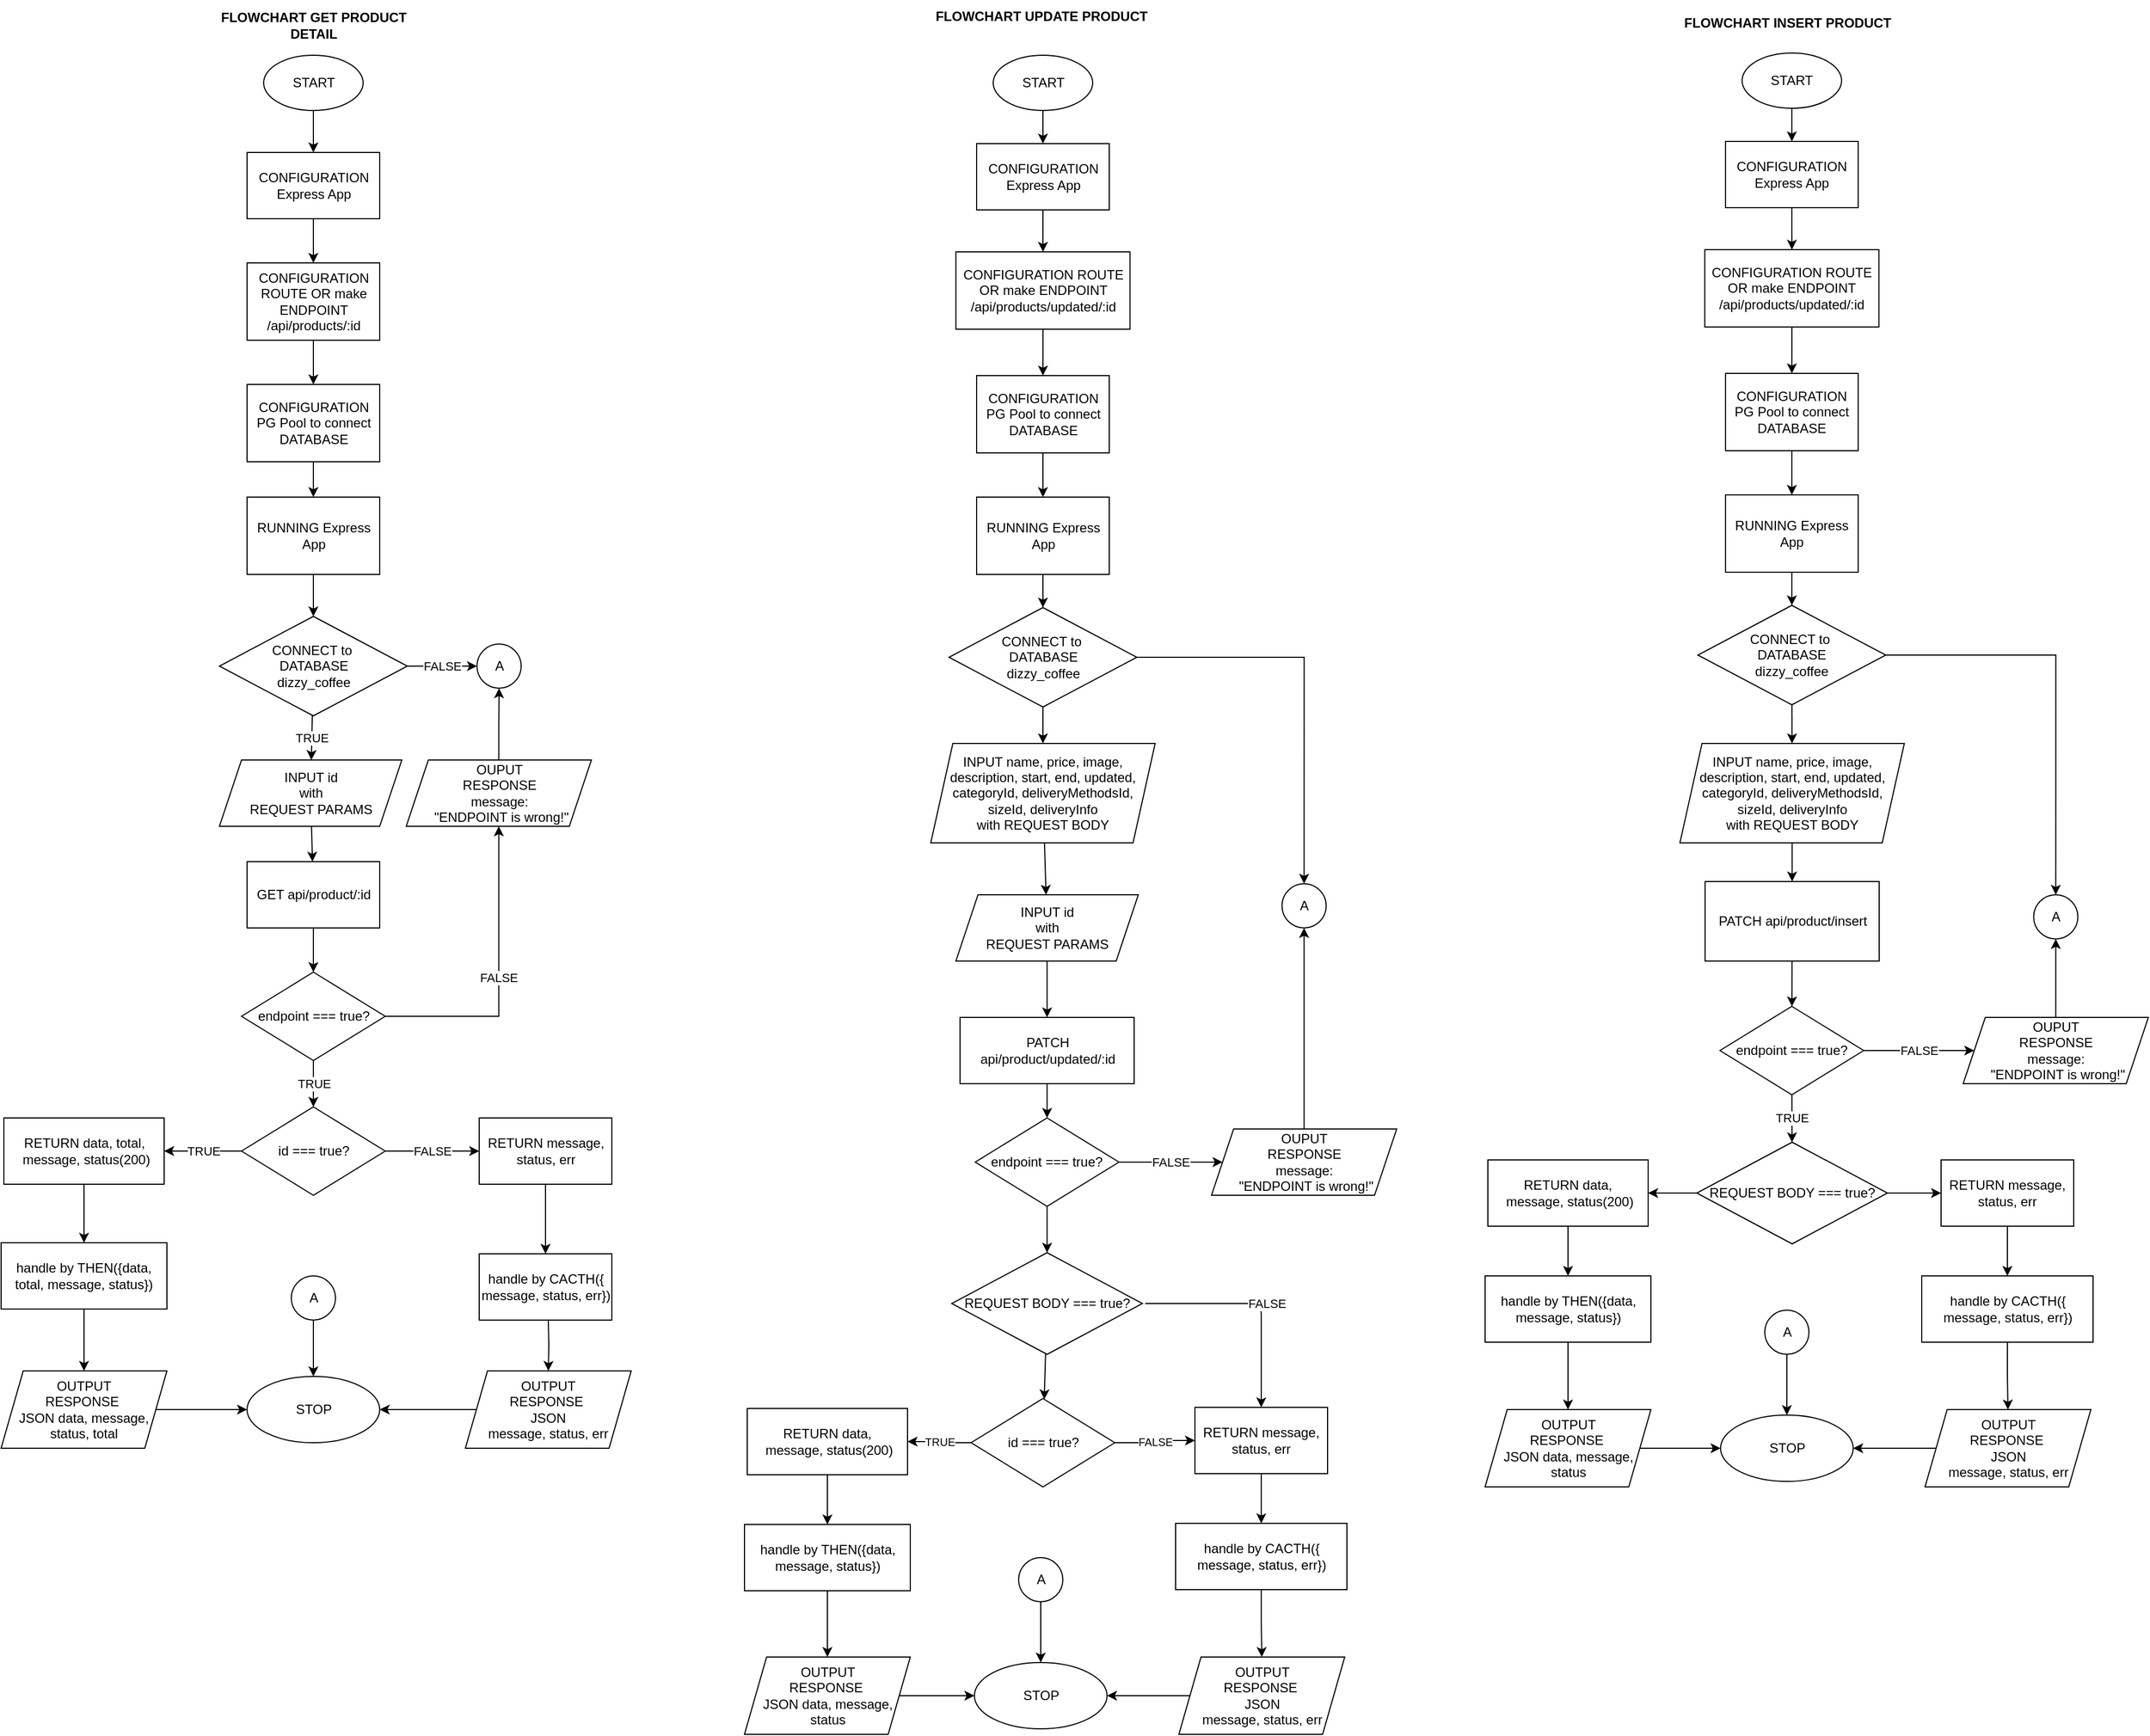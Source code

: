 <mxfile>
    <diagram id="khGJ2daZu2ltyK99D0Vk" name="Page-1">
        <mxGraphModel dx="969" dy="516" grid="1" gridSize="10" guides="1" tooltips="1" connect="1" arrows="1" fold="1" page="1" pageScale="1" pageWidth="1169" pageHeight="827" math="0" shadow="0">
            <root>
                <mxCell id="0"/>
                <mxCell id="1" parent="0"/>
                <mxCell id="POmQF6q5LUfOOO5Ifvi4-3" value="" style="edgeStyle=orthogonalEdgeStyle;rounded=0;orthogonalLoop=1;jettySize=auto;html=1;" parent="1" source="POmQF6q5LUfOOO5Ifvi4-1" target="POmQF6q5LUfOOO5Ifvi4-2" edge="1">
                    <mxGeometry relative="1" as="geometry"/>
                </mxCell>
                <mxCell id="POmQF6q5LUfOOO5Ifvi4-1" value="START" style="ellipse;whiteSpace=wrap;html=1;" parent="1" vertex="1">
                    <mxGeometry x="252.5" y="50" width="90" height="50" as="geometry"/>
                </mxCell>
                <mxCell id="POmQF6q5LUfOOO5Ifvi4-5" value="" style="edgeStyle=orthogonalEdgeStyle;rounded=0;orthogonalLoop=1;jettySize=auto;html=1;" parent="1" source="POmQF6q5LUfOOO5Ifvi4-2" target="POmQF6q5LUfOOO5Ifvi4-4" edge="1">
                    <mxGeometry relative="1" as="geometry"/>
                </mxCell>
                <mxCell id="POmQF6q5LUfOOO5Ifvi4-2" value="CONFIGURATION Express App" style="whiteSpace=wrap;html=1;" parent="1" vertex="1">
                    <mxGeometry x="237.5" y="138" width="120" height="60" as="geometry"/>
                </mxCell>
                <mxCell id="POmQF6q5LUfOOO5Ifvi4-7" value="" style="edgeStyle=orthogonalEdgeStyle;rounded=0;orthogonalLoop=1;jettySize=auto;html=1;" parent="1" source="POmQF6q5LUfOOO5Ifvi4-4" target="POmQF6q5LUfOOO5Ifvi4-6" edge="1">
                    <mxGeometry relative="1" as="geometry"/>
                </mxCell>
                <mxCell id="POmQF6q5LUfOOO5Ifvi4-4" value="CONFIGURATION ROUTE OR make ENDPOINT /api/products/:id" style="whiteSpace=wrap;html=1;" parent="1" vertex="1">
                    <mxGeometry x="237.5" y="238" width="120" height="70" as="geometry"/>
                </mxCell>
                <mxCell id="POmQF6q5LUfOOO5Ifvi4-9" value="" style="edgeStyle=orthogonalEdgeStyle;rounded=0;orthogonalLoop=1;jettySize=auto;html=1;" parent="1" source="POmQF6q5LUfOOO5Ifvi4-6" target="POmQF6q5LUfOOO5Ifvi4-8" edge="1">
                    <mxGeometry relative="1" as="geometry"/>
                </mxCell>
                <mxCell id="POmQF6q5LUfOOO5Ifvi4-6" value="CONFIGURATION PG Pool to connect DATABASE" style="whiteSpace=wrap;html=1;" parent="1" vertex="1">
                    <mxGeometry x="237.5" y="348" width="120" height="70" as="geometry"/>
                </mxCell>
                <mxCell id="POmQF6q5LUfOOO5Ifvi4-13" value="" style="edgeStyle=orthogonalEdgeStyle;rounded=0;orthogonalLoop=1;jettySize=auto;html=1;" parent="1" source="POmQF6q5LUfOOO5Ifvi4-8" target="POmQF6q5LUfOOO5Ifvi4-12" edge="1">
                    <mxGeometry relative="1" as="geometry"/>
                </mxCell>
                <mxCell id="POmQF6q5LUfOOO5Ifvi4-8" value="RUNNING Express App" style="whiteSpace=wrap;html=1;" parent="1" vertex="1">
                    <mxGeometry x="237.5" y="450" width="120" height="70" as="geometry"/>
                </mxCell>
                <mxCell id="POmQF6q5LUfOOO5Ifvi4-46" value="FALSE" style="edgeStyle=orthogonalEdgeStyle;rounded=0;orthogonalLoop=1;jettySize=auto;html=1;" parent="1" source="POmQF6q5LUfOOO5Ifvi4-12" target="POmQF6q5LUfOOO5Ifvi4-45" edge="1">
                    <mxGeometry relative="1" as="geometry"/>
                </mxCell>
                <mxCell id="6" value="TRUE" style="edgeStyle=none;html=1;" edge="1" parent="1" source="POmQF6q5LUfOOO5Ifvi4-12" target="POmQF6q5LUfOOO5Ifvi4-16">
                    <mxGeometry relative="1" as="geometry"/>
                </mxCell>
                <mxCell id="POmQF6q5LUfOOO5Ifvi4-12" value="CONNECT to&amp;nbsp;&lt;br&gt;DATABASE&lt;br&gt;dizzy_coffee" style="rhombus;whiteSpace=wrap;html=1;" parent="1" vertex="1">
                    <mxGeometry x="212.5" y="558" width="170" height="90" as="geometry"/>
                </mxCell>
                <mxCell id="7" style="edgeStyle=none;html=1;" edge="1" parent="1" source="POmQF6q5LUfOOO5Ifvi4-16" target="POmQF6q5LUfOOO5Ifvi4-32">
                    <mxGeometry relative="1" as="geometry"/>
                </mxCell>
                <mxCell id="POmQF6q5LUfOOO5Ifvi4-16" value="INPUT id &lt;br&gt;with&lt;br&gt;REQUEST PARAMS" style="shape=parallelogram;perimeter=parallelogramPerimeter;whiteSpace=wrap;html=1;fixedSize=1;" parent="1" vertex="1">
                    <mxGeometry x="212.5" y="688" width="165" height="60" as="geometry"/>
                </mxCell>
                <mxCell id="POmQF6q5LUfOOO5Ifvi4-25" value="FALSE" style="edgeStyle=orthogonalEdgeStyle;rounded=0;orthogonalLoop=1;jettySize=auto;html=1;" parent="1" source="POmQF6q5LUfOOO5Ifvi4-18" target="POmQF6q5LUfOOO5Ifvi4-24" edge="1">
                    <mxGeometry relative="1" as="geometry"/>
                </mxCell>
                <mxCell id="POmQF6q5LUfOOO5Ifvi4-36" value="TRUE" style="edgeStyle=orthogonalEdgeStyle;rounded=0;orthogonalLoop=1;jettySize=auto;html=1;" parent="1" source="POmQF6q5LUfOOO5Ifvi4-18" target="POmQF6q5LUfOOO5Ifvi4-20" edge="1">
                    <mxGeometry relative="1" as="geometry"/>
                </mxCell>
                <mxCell id="POmQF6q5LUfOOO5Ifvi4-18" value="id === true?" style="rhombus;whiteSpace=wrap;html=1;" parent="1" vertex="1">
                    <mxGeometry x="232.5" y="1002" width="130" height="80" as="geometry"/>
                </mxCell>
                <mxCell id="POmQF6q5LUfOOO5Ifvi4-23" value="" style="edgeStyle=orthogonalEdgeStyle;rounded=0;orthogonalLoop=1;jettySize=auto;html=1;" parent="1" source="POmQF6q5LUfOOO5Ifvi4-20" target="POmQF6q5LUfOOO5Ifvi4-22" edge="1">
                    <mxGeometry relative="1" as="geometry"/>
                </mxCell>
                <mxCell id="POmQF6q5LUfOOO5Ifvi4-20" value="RETURN data, total,&lt;br&gt;&amp;nbsp;message, status(200)" style="whiteSpace=wrap;html=1;" parent="1" vertex="1">
                    <mxGeometry x="17.5" y="1012" width="145" height="60" as="geometry"/>
                </mxCell>
                <mxCell id="POmQF6q5LUfOOO5Ifvi4-39" style="edgeStyle=orthogonalEdgeStyle;rounded=0;orthogonalLoop=1;jettySize=auto;html=1;entryX=0.5;entryY=0;entryDx=0;entryDy=0;" parent="1" source="POmQF6q5LUfOOO5Ifvi4-22" target="POmQF6q5LUfOOO5Ifvi4-38" edge="1">
                    <mxGeometry relative="1" as="geometry"/>
                </mxCell>
                <mxCell id="POmQF6q5LUfOOO5Ifvi4-22" value="handle by THEN({data, total, message, status})" style="whiteSpace=wrap;html=1;" parent="1" vertex="1">
                    <mxGeometry x="15" y="1125" width="150" height="60" as="geometry"/>
                </mxCell>
                <mxCell id="POmQF6q5LUfOOO5Ifvi4-27" value="" style="edgeStyle=orthogonalEdgeStyle;rounded=0;orthogonalLoop=1;jettySize=auto;html=1;" parent="1" source="POmQF6q5LUfOOO5Ifvi4-24" target="POmQF6q5LUfOOO5Ifvi4-26" edge="1">
                    <mxGeometry relative="1" as="geometry"/>
                </mxCell>
                <mxCell id="POmQF6q5LUfOOO5Ifvi4-24" value="RETURN message, status, err" style="whiteSpace=wrap;html=1;" parent="1" vertex="1">
                    <mxGeometry x="447.5" y="1012" width="120" height="60" as="geometry"/>
                </mxCell>
                <mxCell id="POmQF6q5LUfOOO5Ifvi4-26" value="handle by CACTH({&lt;br&gt;message, status, err})" style="whiteSpace=wrap;html=1;" parent="1" vertex="1">
                    <mxGeometry x="447.5" y="1135" width="120" height="60" as="geometry"/>
                </mxCell>
                <mxCell id="3" value="" style="edgeStyle=none;html=1;" edge="1" parent="1" source="POmQF6q5LUfOOO5Ifvi4-32" target="POmQF6q5LUfOOO5Ifvi4-50">
                    <mxGeometry relative="1" as="geometry"/>
                </mxCell>
                <mxCell id="POmQF6q5LUfOOO5Ifvi4-32" value="GET api/product/:id" style="rounded=0;whiteSpace=wrap;html=1;" parent="1" vertex="1">
                    <mxGeometry x="237.5" y="780" width="120" height="60" as="geometry"/>
                </mxCell>
                <mxCell id="POmQF6q5LUfOOO5Ifvi4-43" value="" style="edgeStyle=orthogonalEdgeStyle;rounded=0;orthogonalLoop=1;jettySize=auto;html=1;" parent="1" source="POmQF6q5LUfOOO5Ifvi4-38" target="POmQF6q5LUfOOO5Ifvi4-42" edge="1">
                    <mxGeometry relative="1" as="geometry"/>
                </mxCell>
                <mxCell id="POmQF6q5LUfOOO5Ifvi4-38" value="&lt;span&gt;OUTPUT&lt;br&gt;RESPONSE&amp;nbsp;&lt;/span&gt;&lt;br&gt;&lt;span&gt;JSON&amp;nbsp;&lt;/span&gt;&lt;span&gt;data, message,&lt;/span&gt;&lt;br&gt;&lt;span&gt;status, total&lt;/span&gt;" style="shape=parallelogram;perimeter=parallelogramPerimeter;whiteSpace=wrap;html=1;fixedSize=1;" parent="1" vertex="1">
                    <mxGeometry x="15" y="1241" width="150" height="70" as="geometry"/>
                </mxCell>
                <mxCell id="POmQF6q5LUfOOO5Ifvi4-40" style="edgeStyle=orthogonalEdgeStyle;rounded=0;orthogonalLoop=1;jettySize=auto;html=1;entryX=0.5;entryY=0;entryDx=0;entryDy=0;" parent="1" target="POmQF6q5LUfOOO5Ifvi4-41" edge="1">
                    <mxGeometry relative="1" as="geometry">
                        <mxPoint x="510" y="1195" as="sourcePoint"/>
                    </mxGeometry>
                </mxCell>
                <mxCell id="POmQF6q5LUfOOO5Ifvi4-44" value="" style="edgeStyle=orthogonalEdgeStyle;rounded=0;orthogonalLoop=1;jettySize=auto;html=1;" parent="1" source="POmQF6q5LUfOOO5Ifvi4-41" target="POmQF6q5LUfOOO5Ifvi4-42" edge="1">
                    <mxGeometry relative="1" as="geometry"/>
                </mxCell>
                <mxCell id="POmQF6q5LUfOOO5Ifvi4-41" value="&lt;span&gt;OUTPUT&lt;/span&gt;&lt;br&gt;&lt;span&gt;RESPONSE&amp;nbsp;&lt;/span&gt;&lt;br&gt;&lt;span&gt;JSON&lt;/span&gt;&lt;br&gt;&lt;span&gt;message, status, err&lt;/span&gt;" style="shape=parallelogram;perimeter=parallelogramPerimeter;whiteSpace=wrap;html=1;fixedSize=1;" parent="1" vertex="1">
                    <mxGeometry x="435" y="1241" width="150" height="70" as="geometry"/>
                </mxCell>
                <mxCell id="POmQF6q5LUfOOO5Ifvi4-42" value="STOP" style="ellipse;whiteSpace=wrap;html=1;" parent="1" vertex="1">
                    <mxGeometry x="237.5" y="1246" width="120" height="60" as="geometry"/>
                </mxCell>
                <mxCell id="POmQF6q5LUfOOO5Ifvi4-45" value="A" style="ellipse;whiteSpace=wrap;html=1;aspect=fixed;" parent="1" vertex="1">
                    <mxGeometry x="445.5" y="583" width="40" height="40" as="geometry"/>
                </mxCell>
                <mxCell id="POmQF6q5LUfOOO5Ifvi4-48" style="edgeStyle=orthogonalEdgeStyle;rounded=0;orthogonalLoop=1;jettySize=auto;html=1;entryX=0.5;entryY=0;entryDx=0;entryDy=0;" parent="1" source="POmQF6q5LUfOOO5Ifvi4-47" target="POmQF6q5LUfOOO5Ifvi4-42" edge="1">
                    <mxGeometry relative="1" as="geometry"/>
                </mxCell>
                <mxCell id="POmQF6q5LUfOOO5Ifvi4-47" value="A" style="ellipse;whiteSpace=wrap;html=1;aspect=fixed;" parent="1" vertex="1">
                    <mxGeometry x="277.5" y="1155" width="40" height="40" as="geometry"/>
                </mxCell>
                <mxCell id="POmQF6q5LUfOOO5Ifvi4-49" value="&lt;b&gt;FLOWCHART GET PRODUCT DETAIL&lt;/b&gt;" style="text;html=1;strokeColor=none;fillColor=none;align=center;verticalAlign=middle;whiteSpace=wrap;rounded=0;" parent="1" vertex="1">
                    <mxGeometry x="198.75" y="8" width="197.5" height="30" as="geometry"/>
                </mxCell>
                <mxCell id="POmQF6q5LUfOOO5Ifvi4-55" value="FALSE" style="edgeStyle=orthogonalEdgeStyle;rounded=0;orthogonalLoop=1;jettySize=auto;html=1;" parent="1" source="POmQF6q5LUfOOO5Ifvi4-50" target="POmQF6q5LUfOOO5Ifvi4-54" edge="1">
                    <mxGeometry relative="1" as="geometry"/>
                </mxCell>
                <mxCell id="2" value="TRUE" style="edgeStyle=none;html=1;" edge="1" parent="1" source="POmQF6q5LUfOOO5Ifvi4-50" target="POmQF6q5LUfOOO5Ifvi4-18">
                    <mxGeometry relative="1" as="geometry"/>
                </mxCell>
                <mxCell id="POmQF6q5LUfOOO5Ifvi4-50" value="endpoint === true?" style="rhombus;whiteSpace=wrap;html=1;rounded=0;" parent="1" vertex="1">
                    <mxGeometry x="232.5" y="880" width="130" height="80" as="geometry"/>
                </mxCell>
                <mxCell id="POmQF6q5LUfOOO5Ifvi4-57" value="" style="edgeStyle=orthogonalEdgeStyle;rounded=0;orthogonalLoop=1;jettySize=auto;html=1;" parent="1" source="POmQF6q5LUfOOO5Ifvi4-54" target="POmQF6q5LUfOOO5Ifvi4-45" edge="1">
                    <mxGeometry relative="1" as="geometry"/>
                </mxCell>
                <mxCell id="POmQF6q5LUfOOO5Ifvi4-54" value="OUPUT &lt;br&gt;RESPONSE&lt;br&gt;message:&lt;br&gt;&amp;nbsp;&quot;ENDPOINT is wrong!&quot;" style="shape=parallelogram;perimeter=parallelogramPerimeter;whiteSpace=wrap;html=1;fixedSize=1;rounded=0;" parent="1" vertex="1">
                    <mxGeometry x="381.5" y="688" width="167.5" height="60" as="geometry"/>
                </mxCell>
                <mxCell id="POmQF6q5LUfOOO5Ifvi4-58" value="" style="edgeStyle=orthogonalEdgeStyle;rounded=0;orthogonalLoop=1;jettySize=auto;html=1;" parent="1" source="POmQF6q5LUfOOO5Ifvi4-59" target="POmQF6q5LUfOOO5Ifvi4-61" edge="1">
                    <mxGeometry relative="1" as="geometry"/>
                </mxCell>
                <mxCell id="POmQF6q5LUfOOO5Ifvi4-59" value="START" style="ellipse;whiteSpace=wrap;html=1;" parent="1" vertex="1">
                    <mxGeometry x="912.5" y="50" width="90" height="50" as="geometry"/>
                </mxCell>
                <mxCell id="POmQF6q5LUfOOO5Ifvi4-60" value="" style="edgeStyle=orthogonalEdgeStyle;rounded=0;orthogonalLoop=1;jettySize=auto;html=1;" parent="1" source="POmQF6q5LUfOOO5Ifvi4-61" target="POmQF6q5LUfOOO5Ifvi4-63" edge="1">
                    <mxGeometry relative="1" as="geometry"/>
                </mxCell>
                <mxCell id="POmQF6q5LUfOOO5Ifvi4-61" value="CONFIGURATION Express App" style="whiteSpace=wrap;html=1;" parent="1" vertex="1">
                    <mxGeometry x="897.5" y="130" width="120" height="60" as="geometry"/>
                </mxCell>
                <mxCell id="POmQF6q5LUfOOO5Ifvi4-62" value="" style="edgeStyle=orthogonalEdgeStyle;rounded=0;orthogonalLoop=1;jettySize=auto;html=1;" parent="1" source="POmQF6q5LUfOOO5Ifvi4-63" target="POmQF6q5LUfOOO5Ifvi4-65" edge="1">
                    <mxGeometry relative="1" as="geometry"/>
                </mxCell>
                <mxCell id="POmQF6q5LUfOOO5Ifvi4-63" value="CONFIGURATION ROUTE OR make ENDPOINT /api/products/updated/:id" style="whiteSpace=wrap;html=1;" parent="1" vertex="1">
                    <mxGeometry x="878.75" y="228" width="157.5" height="70" as="geometry"/>
                </mxCell>
                <mxCell id="POmQF6q5LUfOOO5Ifvi4-64" value="" style="edgeStyle=orthogonalEdgeStyle;rounded=0;orthogonalLoop=1;jettySize=auto;html=1;" parent="1" source="POmQF6q5LUfOOO5Ifvi4-65" target="POmQF6q5LUfOOO5Ifvi4-67" edge="1">
                    <mxGeometry relative="1" as="geometry"/>
                </mxCell>
                <mxCell id="POmQF6q5LUfOOO5Ifvi4-65" value="CONFIGURATION PG Pool to connect DATABASE" style="whiteSpace=wrap;html=1;" parent="1" vertex="1">
                    <mxGeometry x="897.5" y="340" width="120" height="70" as="geometry"/>
                </mxCell>
                <mxCell id="POmQF6q5LUfOOO5Ifvi4-66" value="" style="edgeStyle=orthogonalEdgeStyle;rounded=0;orthogonalLoop=1;jettySize=auto;html=1;" parent="1" source="POmQF6q5LUfOOO5Ifvi4-67" target="POmQF6q5LUfOOO5Ifvi4-70" edge="1">
                    <mxGeometry relative="1" as="geometry"/>
                </mxCell>
                <mxCell id="POmQF6q5LUfOOO5Ifvi4-67" value="RUNNING Express App" style="whiteSpace=wrap;html=1;" parent="1" vertex="1">
                    <mxGeometry x="897.5" y="450" width="120" height="70" as="geometry"/>
                </mxCell>
                <mxCell id="POmQF6q5LUfOOO5Ifvi4-69" value="" style="edgeStyle=orthogonalEdgeStyle;rounded=0;orthogonalLoop=1;jettySize=auto;html=1;" parent="1" source="POmQF6q5LUfOOO5Ifvi4-70" target="POmQF6q5LUfOOO5Ifvi4-91" edge="1">
                    <mxGeometry relative="1" as="geometry"/>
                </mxCell>
                <mxCell id="9" value="" style="edgeStyle=none;html=1;" edge="1" parent="1" source="POmQF6q5LUfOOO5Ifvi4-70" target="POmQF6q5LUfOOO5Ifvi4-100">
                    <mxGeometry relative="1" as="geometry"/>
                </mxCell>
                <mxCell id="POmQF6q5LUfOOO5Ifvi4-70" value="CONNECT to&amp;nbsp;&lt;br&gt;DATABASE&lt;br&gt;dizzy_coffee" style="rhombus;whiteSpace=wrap;html=1;" parent="1" vertex="1">
                    <mxGeometry x="872.5" y="550" width="170" height="90" as="geometry"/>
                </mxCell>
                <mxCell id="12" value="" style="edgeStyle=none;html=1;" edge="1" parent="1" source="POmQF6q5LUfOOO5Ifvi4-72" target="POmQF6q5LUfOOO5Ifvi4-84">
                    <mxGeometry relative="1" as="geometry"/>
                </mxCell>
                <mxCell id="POmQF6q5LUfOOO5Ifvi4-72" value="INPUT id &lt;br&gt;with&lt;br&gt;REQUEST PARAMS" style="shape=parallelogram;perimeter=parallelogramPerimeter;whiteSpace=wrap;html=1;fixedSize=1;" parent="1" vertex="1">
                    <mxGeometry x="878.75" y="810" width="165" height="60" as="geometry"/>
                </mxCell>
                <mxCell id="sGFE-TJFLqwam2I6f3Bg-9" value="TRUE" style="edgeStyle=orthogonalEdgeStyle;rounded=0;orthogonalLoop=1;jettySize=auto;html=1;fontSize=10;" parent="1" source="POmQF6q5LUfOOO5Ifvi4-75" target="POmQF6q5LUfOOO5Ifvi4-77" edge="1">
                    <mxGeometry relative="1" as="geometry"/>
                </mxCell>
                <mxCell id="sGFE-TJFLqwam2I6f3Bg-10" value="FALSE" style="edgeStyle=orthogonalEdgeStyle;rounded=0;orthogonalLoop=1;jettySize=auto;html=1;fontSize=10;" parent="1" source="POmQF6q5LUfOOO5Ifvi4-75" target="POmQF6q5LUfOOO5Ifvi4-81" edge="1">
                    <mxGeometry relative="1" as="geometry"/>
                </mxCell>
                <mxCell id="POmQF6q5LUfOOO5Ifvi4-75" value="id === true?" style="rhombus;whiteSpace=wrap;html=1;" parent="1" vertex="1">
                    <mxGeometry x="892.5" y="1266" width="130" height="80" as="geometry"/>
                </mxCell>
                <mxCell id="POmQF6q5LUfOOO5Ifvi4-76" value="" style="edgeStyle=orthogonalEdgeStyle;rounded=0;orthogonalLoop=1;jettySize=auto;html=1;" parent="1" source="POmQF6q5LUfOOO5Ifvi4-77" target="POmQF6q5LUfOOO5Ifvi4-79" edge="1">
                    <mxGeometry relative="1" as="geometry"/>
                </mxCell>
                <mxCell id="POmQF6q5LUfOOO5Ifvi4-77" value="RETURN data,&lt;br&gt;&amp;nbsp;message, status(200)" style="whiteSpace=wrap;html=1;" parent="1" vertex="1">
                    <mxGeometry x="690" y="1275" width="145" height="60" as="geometry"/>
                </mxCell>
                <mxCell id="POmQF6q5LUfOOO5Ifvi4-78" style="edgeStyle=orthogonalEdgeStyle;rounded=0;orthogonalLoop=1;jettySize=auto;html=1;entryX=0.5;entryY=0;entryDx=0;entryDy=0;" parent="1" source="POmQF6q5LUfOOO5Ifvi4-79" target="POmQF6q5LUfOOO5Ifvi4-86" edge="1">
                    <mxGeometry relative="1" as="geometry"/>
                </mxCell>
                <mxCell id="POmQF6q5LUfOOO5Ifvi4-79" value="handle by THEN({data, message, status})" style="whiteSpace=wrap;html=1;" parent="1" vertex="1">
                    <mxGeometry x="687.5" y="1380" width="150" height="60" as="geometry"/>
                </mxCell>
                <mxCell id="sGFE-TJFLqwam2I6f3Bg-11" value="" style="edgeStyle=orthogonalEdgeStyle;rounded=0;orthogonalLoop=1;jettySize=auto;html=1;fontSize=10;" parent="1" source="POmQF6q5LUfOOO5Ifvi4-81" target="POmQF6q5LUfOOO5Ifvi4-82" edge="1">
                    <mxGeometry relative="1" as="geometry"/>
                </mxCell>
                <mxCell id="POmQF6q5LUfOOO5Ifvi4-81" value="RETURN message, status, err" style="whiteSpace=wrap;html=1;" parent="1" vertex="1">
                    <mxGeometry x="1095" y="1274" width="120" height="60" as="geometry"/>
                </mxCell>
                <mxCell id="sGFE-TJFLqwam2I6f3Bg-14" value="" style="edgeStyle=orthogonalEdgeStyle;rounded=0;orthogonalLoop=1;jettySize=auto;html=1;fontSize=10;" parent="1" source="POmQF6q5LUfOOO5Ifvi4-82" target="POmQF6q5LUfOOO5Ifvi4-89" edge="1">
                    <mxGeometry relative="1" as="geometry"/>
                </mxCell>
                <mxCell id="POmQF6q5LUfOOO5Ifvi4-82" value="handle by CACTH({&lt;br&gt;message, status, err})" style="whiteSpace=wrap;html=1;" parent="1" vertex="1">
                    <mxGeometry x="1077.5" y="1379" width="155" height="60" as="geometry"/>
                </mxCell>
                <mxCell id="11" value="" style="edgeStyle=none;html=1;" edge="1" parent="1" source="POmQF6q5LUfOOO5Ifvi4-84" target="POmQF6q5LUfOOO5Ifvi4-97">
                    <mxGeometry relative="1" as="geometry"/>
                </mxCell>
                <mxCell id="POmQF6q5LUfOOO5Ifvi4-84" value="PATCH api/product/updated/:id" style="rounded=0;whiteSpace=wrap;html=1;" parent="1" vertex="1">
                    <mxGeometry x="882.5" y="921" width="157.5" height="60" as="geometry"/>
                </mxCell>
                <mxCell id="POmQF6q5LUfOOO5Ifvi4-85" value="" style="edgeStyle=orthogonalEdgeStyle;rounded=0;orthogonalLoop=1;jettySize=auto;html=1;entryX=0;entryY=0.5;entryDx=0;entryDy=0;" parent="1" source="POmQF6q5LUfOOO5Ifvi4-86" target="POmQF6q5LUfOOO5Ifvi4-90" edge="1">
                    <mxGeometry relative="1" as="geometry">
                        <mxPoint x="872.5" y="1521" as="targetPoint"/>
                    </mxGeometry>
                </mxCell>
                <mxCell id="POmQF6q5LUfOOO5Ifvi4-86" value="&lt;span&gt;OUTPUT&lt;br&gt;RESPONSE&amp;nbsp;&lt;/span&gt;&lt;br&gt;&lt;span&gt;JSON&amp;nbsp;&lt;/span&gt;&lt;span&gt;data, message,&lt;/span&gt;&lt;br&gt;&lt;span&gt;status&lt;/span&gt;" style="shape=parallelogram;perimeter=parallelogramPerimeter;whiteSpace=wrap;html=1;fixedSize=1;" parent="1" vertex="1">
                    <mxGeometry x="687.5" y="1500" width="150" height="70" as="geometry"/>
                </mxCell>
                <mxCell id="POmQF6q5LUfOOO5Ifvi4-88" value="" style="edgeStyle=orthogonalEdgeStyle;rounded=0;orthogonalLoop=1;jettySize=auto;html=1;entryX=1;entryY=0.5;entryDx=0;entryDy=0;" parent="1" source="POmQF6q5LUfOOO5Ifvi4-89" target="POmQF6q5LUfOOO5Ifvi4-90" edge="1">
                    <mxGeometry relative="1" as="geometry">
                        <mxPoint x="1045" y="1521" as="targetPoint"/>
                    </mxGeometry>
                </mxCell>
                <mxCell id="POmQF6q5LUfOOO5Ifvi4-89" value="&lt;span&gt;OUTPUT&lt;/span&gt;&lt;br&gt;&lt;span&gt;RESPONSE&amp;nbsp;&lt;/span&gt;&lt;br&gt;&lt;span&gt;JSON&lt;/span&gt;&lt;br&gt;&lt;span&gt;message, status, err&lt;/span&gt;" style="shape=parallelogram;perimeter=parallelogramPerimeter;whiteSpace=wrap;html=1;fixedSize=1;" parent="1" vertex="1">
                    <mxGeometry x="1080.5" y="1500" width="150" height="70" as="geometry"/>
                </mxCell>
                <mxCell id="POmQF6q5LUfOOO5Ifvi4-90" value="STOP" style="ellipse;whiteSpace=wrap;html=1;" parent="1" vertex="1">
                    <mxGeometry x="895.5" y="1505" width="120" height="60" as="geometry"/>
                </mxCell>
                <mxCell id="POmQF6q5LUfOOO5Ifvi4-91" value="A" style="ellipse;whiteSpace=wrap;html=1;aspect=fixed;" parent="1" vertex="1">
                    <mxGeometry x="1173.75" y="800" width="40" height="40" as="geometry"/>
                </mxCell>
                <mxCell id="POmQF6q5LUfOOO5Ifvi4-92" style="edgeStyle=orthogonalEdgeStyle;rounded=0;orthogonalLoop=1;jettySize=auto;html=1;entryX=0.5;entryY=0;entryDx=0;entryDy=0;" parent="1" source="POmQF6q5LUfOOO5Ifvi4-93" target="POmQF6q5LUfOOO5Ifvi4-90" edge="1">
                    <mxGeometry relative="1" as="geometry"/>
                </mxCell>
                <mxCell id="POmQF6q5LUfOOO5Ifvi4-93" value="A" style="ellipse;whiteSpace=wrap;html=1;aspect=fixed;" parent="1" vertex="1">
                    <mxGeometry x="935.5" y="1410" width="40" height="40" as="geometry"/>
                </mxCell>
                <mxCell id="POmQF6q5LUfOOO5Ifvi4-94" value="&lt;b&gt;FLOWCHART UPDATE PRODUCT&amp;nbsp;&lt;/b&gt;" style="text;html=1;strokeColor=none;fillColor=none;align=center;verticalAlign=middle;whiteSpace=wrap;rounded=0;" parent="1" vertex="1">
                    <mxGeometry x="858.75" width="197.5" height="30" as="geometry"/>
                </mxCell>
                <mxCell id="POmQF6q5LUfOOO5Ifvi4-104" value="FALSE" style="edgeStyle=orthogonalEdgeStyle;rounded=0;orthogonalLoop=1;jettySize=auto;html=1;" parent="1" source="POmQF6q5LUfOOO5Ifvi4-97" target="POmQF6q5LUfOOO5Ifvi4-99" edge="1">
                    <mxGeometry relative="1" as="geometry"/>
                </mxCell>
                <mxCell id="13" value="" style="edgeStyle=none;html=1;" edge="1" parent="1" source="POmQF6q5LUfOOO5Ifvi4-97" target="sGFE-TJFLqwam2I6f3Bg-17">
                    <mxGeometry relative="1" as="geometry"/>
                </mxCell>
                <mxCell id="POmQF6q5LUfOOO5Ifvi4-97" value="endpoint === true?" style="rhombus;whiteSpace=wrap;html=1;rounded=0;" parent="1" vertex="1">
                    <mxGeometry x="896.25" y="1012" width="130" height="80" as="geometry"/>
                </mxCell>
                <mxCell id="POmQF6q5LUfOOO5Ifvi4-105" value="" style="edgeStyle=orthogonalEdgeStyle;rounded=0;orthogonalLoop=1;jettySize=auto;html=1;" parent="1" source="POmQF6q5LUfOOO5Ifvi4-99" target="POmQF6q5LUfOOO5Ifvi4-91" edge="1">
                    <mxGeometry relative="1" as="geometry"/>
                </mxCell>
                <mxCell id="POmQF6q5LUfOOO5Ifvi4-99" value="OUPUT &lt;br&gt;RESPONSE&lt;br&gt;message:&lt;br&gt;&amp;nbsp;&quot;ENDPOINT is wrong!&quot;" style="shape=parallelogram;perimeter=parallelogramPerimeter;whiteSpace=wrap;html=1;fixedSize=1;rounded=0;" parent="1" vertex="1">
                    <mxGeometry x="1110" y="1022" width="167.5" height="60" as="geometry"/>
                </mxCell>
                <mxCell id="10" value="" style="edgeStyle=none;html=1;" edge="1" parent="1" source="POmQF6q5LUfOOO5Ifvi4-100" target="POmQF6q5LUfOOO5Ifvi4-72">
                    <mxGeometry relative="1" as="geometry"/>
                </mxCell>
                <mxCell id="POmQF6q5LUfOOO5Ifvi4-100" value="INPUT name, price, image, description, start, end, updated, categoryId, deliveryMethodsId, sizeId, deliveryInfo&lt;br&gt;with REQUEST BODY" style="shape=parallelogram;perimeter=parallelogramPerimeter;whiteSpace=wrap;html=1;fixedSize=1;" parent="1" vertex="1">
                    <mxGeometry x="856" y="673" width="203" height="90" as="geometry"/>
                </mxCell>
                <mxCell id="POmQF6q5LUfOOO5Ifvi4-146" value="&lt;b&gt;FLOWCHART INSERT PRODUCT&amp;nbsp;&lt;/b&gt;" style="text;html=1;strokeColor=none;fillColor=none;align=center;verticalAlign=middle;whiteSpace=wrap;rounded=0;" parent="1" vertex="1">
                    <mxGeometry x="1533.75" y="6" width="197.5" height="30" as="geometry"/>
                </mxCell>
                <mxCell id="14" value="" style="edgeStyle=none;html=1;" edge="1" parent="1" source="sGFE-TJFLqwam2I6f3Bg-17" target="POmQF6q5LUfOOO5Ifvi4-75">
                    <mxGeometry relative="1" as="geometry"/>
                </mxCell>
                <mxCell id="15" value="FALSE" style="edgeStyle=none;html=1;entryX=0.5;entryY=0;entryDx=0;entryDy=0;" edge="1" parent="1" target="POmQF6q5LUfOOO5Ifvi4-81">
                    <mxGeometry x="0.055" y="5" relative="1" as="geometry">
                        <mxPoint x="1050" y="1180" as="sourcePoint"/>
                        <Array as="points">
                            <mxPoint x="1155" y="1180"/>
                        </Array>
                        <mxPoint as="offset"/>
                    </mxGeometry>
                </mxCell>
                <mxCell id="sGFE-TJFLqwam2I6f3Bg-17" value="&lt;span style=&quot;font-size: 12px&quot;&gt;REQUEST BODY === true?&lt;/span&gt;" style="rhombus;whiteSpace=wrap;html=1;fontSize=10;" parent="1" vertex="1">
                    <mxGeometry x="875" y="1134" width="172.5" height="92" as="geometry"/>
                </mxCell>
                <mxCell id="sGFE-TJFLqwam2I6f3Bg-21" value="" style="edgeStyle=orthogonalEdgeStyle;rounded=0;orthogonalLoop=1;jettySize=auto;html=1;" parent="1" source="sGFE-TJFLqwam2I6f3Bg-22" target="sGFE-TJFLqwam2I6f3Bg-24" edge="1">
                    <mxGeometry relative="1" as="geometry"/>
                </mxCell>
                <mxCell id="sGFE-TJFLqwam2I6f3Bg-22" value="START" style="ellipse;whiteSpace=wrap;html=1;" parent="1" vertex="1">
                    <mxGeometry x="1590" y="48" width="90" height="50" as="geometry"/>
                </mxCell>
                <mxCell id="sGFE-TJFLqwam2I6f3Bg-23" value="" style="edgeStyle=orthogonalEdgeStyle;rounded=0;orthogonalLoop=1;jettySize=auto;html=1;" parent="1" source="sGFE-TJFLqwam2I6f3Bg-24" target="sGFE-TJFLqwam2I6f3Bg-26" edge="1">
                    <mxGeometry relative="1" as="geometry"/>
                </mxCell>
                <mxCell id="sGFE-TJFLqwam2I6f3Bg-24" value="CONFIGURATION Express App" style="whiteSpace=wrap;html=1;" parent="1" vertex="1">
                    <mxGeometry x="1575" y="128" width="120" height="60" as="geometry"/>
                </mxCell>
                <mxCell id="sGFE-TJFLqwam2I6f3Bg-25" value="" style="edgeStyle=orthogonalEdgeStyle;rounded=0;orthogonalLoop=1;jettySize=auto;html=1;" parent="1" source="sGFE-TJFLqwam2I6f3Bg-26" target="sGFE-TJFLqwam2I6f3Bg-28" edge="1">
                    <mxGeometry relative="1" as="geometry"/>
                </mxCell>
                <mxCell id="sGFE-TJFLqwam2I6f3Bg-26" value="CONFIGURATION ROUTE OR make ENDPOINT /api/products/updated/:id" style="whiteSpace=wrap;html=1;" parent="1" vertex="1">
                    <mxGeometry x="1556.25" y="226" width="157.5" height="70" as="geometry"/>
                </mxCell>
                <mxCell id="sGFE-TJFLqwam2I6f3Bg-27" value="" style="edgeStyle=orthogonalEdgeStyle;rounded=0;orthogonalLoop=1;jettySize=auto;html=1;" parent="1" source="sGFE-TJFLqwam2I6f3Bg-28" target="sGFE-TJFLqwam2I6f3Bg-30" edge="1">
                    <mxGeometry relative="1" as="geometry"/>
                </mxCell>
                <mxCell id="sGFE-TJFLqwam2I6f3Bg-28" value="CONFIGURATION PG Pool to connect DATABASE" style="whiteSpace=wrap;html=1;" parent="1" vertex="1">
                    <mxGeometry x="1575" y="338" width="120" height="70" as="geometry"/>
                </mxCell>
                <mxCell id="sGFE-TJFLqwam2I6f3Bg-29" value="" style="edgeStyle=orthogonalEdgeStyle;rounded=0;orthogonalLoop=1;jettySize=auto;html=1;" parent="1" source="sGFE-TJFLqwam2I6f3Bg-30" target="sGFE-TJFLqwam2I6f3Bg-33" edge="1">
                    <mxGeometry relative="1" as="geometry"/>
                </mxCell>
                <mxCell id="sGFE-TJFLqwam2I6f3Bg-30" value="RUNNING Express App" style="whiteSpace=wrap;html=1;" parent="1" vertex="1">
                    <mxGeometry x="1575" y="448" width="120" height="70" as="geometry"/>
                </mxCell>
                <mxCell id="sGFE-TJFLqwam2I6f3Bg-32" value="" style="edgeStyle=orthogonalEdgeStyle;rounded=0;orthogonalLoop=1;jettySize=auto;html=1;" parent="1" source="sGFE-TJFLqwam2I6f3Bg-33" target="sGFE-TJFLqwam2I6f3Bg-54" edge="1">
                    <mxGeometry relative="1" as="geometry"/>
                </mxCell>
                <mxCell id="16" value="" style="edgeStyle=none;html=1;" edge="1" parent="1" source="sGFE-TJFLqwam2I6f3Bg-33" target="sGFE-TJFLqwam2I6f3Bg-63">
                    <mxGeometry relative="1" as="geometry"/>
                </mxCell>
                <mxCell id="sGFE-TJFLqwam2I6f3Bg-33" value="CONNECT to&amp;nbsp;&lt;br&gt;DATABASE&lt;br&gt;dizzy_coffee" style="rhombus;whiteSpace=wrap;html=1;" parent="1" vertex="1">
                    <mxGeometry x="1550" y="548" width="170" height="90" as="geometry"/>
                </mxCell>
                <mxCell id="sGFE-TJFLqwam2I6f3Bg-39" value="" style="edgeStyle=orthogonalEdgeStyle;rounded=0;orthogonalLoop=1;jettySize=auto;html=1;" parent="1" source="sGFE-TJFLqwam2I6f3Bg-40" target="sGFE-TJFLqwam2I6f3Bg-42" edge="1">
                    <mxGeometry relative="1" as="geometry"/>
                </mxCell>
                <mxCell id="sGFE-TJFLqwam2I6f3Bg-40" value="RETURN data,&lt;br&gt;&amp;nbsp;message, status(200)" style="whiteSpace=wrap;html=1;" parent="1" vertex="1">
                    <mxGeometry x="1360" y="1050" width="145" height="60" as="geometry"/>
                </mxCell>
                <mxCell id="sGFE-TJFLqwam2I6f3Bg-41" style="edgeStyle=orthogonalEdgeStyle;rounded=0;orthogonalLoop=1;jettySize=auto;html=1;entryX=0.5;entryY=0;entryDx=0;entryDy=0;" parent="1" source="sGFE-TJFLqwam2I6f3Bg-42" target="sGFE-TJFLqwam2I6f3Bg-50" edge="1">
                    <mxGeometry relative="1" as="geometry"/>
                </mxCell>
                <mxCell id="sGFE-TJFLqwam2I6f3Bg-42" value="handle by THEN({data, message, status})" style="whiteSpace=wrap;html=1;" parent="1" vertex="1">
                    <mxGeometry x="1357.5" y="1155" width="150" height="60" as="geometry"/>
                </mxCell>
                <mxCell id="sGFE-TJFLqwam2I6f3Bg-43" value="" style="edgeStyle=orthogonalEdgeStyle;rounded=0;orthogonalLoop=1;jettySize=auto;html=1;fontSize=10;" parent="1" source="sGFE-TJFLqwam2I6f3Bg-44" target="sGFE-TJFLqwam2I6f3Bg-46" edge="1">
                    <mxGeometry relative="1" as="geometry"/>
                </mxCell>
                <mxCell id="sGFE-TJFLqwam2I6f3Bg-44" value="RETURN message, status, err" style="whiteSpace=wrap;html=1;" parent="1" vertex="1">
                    <mxGeometry x="1770" y="1050" width="120" height="60" as="geometry"/>
                </mxCell>
                <mxCell id="sGFE-TJFLqwam2I6f3Bg-45" value="" style="edgeStyle=orthogonalEdgeStyle;rounded=0;orthogonalLoop=1;jettySize=auto;html=1;fontSize=10;" parent="1" source="sGFE-TJFLqwam2I6f3Bg-46" target="sGFE-TJFLqwam2I6f3Bg-52" edge="1">
                    <mxGeometry relative="1" as="geometry"/>
                </mxCell>
                <mxCell id="sGFE-TJFLqwam2I6f3Bg-46" value="handle by CACTH({&lt;br&gt;message, status, err})" style="whiteSpace=wrap;html=1;" parent="1" vertex="1">
                    <mxGeometry x="1752.5" y="1155" width="155" height="60" as="geometry"/>
                </mxCell>
                <mxCell id="17" value="" style="edgeStyle=none;html=1;" edge="1" parent="1" source="sGFE-TJFLqwam2I6f3Bg-48" target="sGFE-TJFLqwam2I6f3Bg-59">
                    <mxGeometry relative="1" as="geometry"/>
                </mxCell>
                <mxCell id="sGFE-TJFLqwam2I6f3Bg-48" value="PATCH api/product/insert" style="rounded=0;whiteSpace=wrap;html=1;" parent="1" vertex="1">
                    <mxGeometry x="1556.5" y="798" width="157.5" height="72" as="geometry"/>
                </mxCell>
                <mxCell id="sGFE-TJFLqwam2I6f3Bg-49" value="" style="edgeStyle=orthogonalEdgeStyle;rounded=0;orthogonalLoop=1;jettySize=auto;html=1;entryX=0;entryY=0.5;entryDx=0;entryDy=0;" parent="1" source="sGFE-TJFLqwam2I6f3Bg-50" target="sGFE-TJFLqwam2I6f3Bg-53" edge="1">
                    <mxGeometry relative="1" as="geometry">
                        <mxPoint x="1547.5" y="1297" as="targetPoint"/>
                    </mxGeometry>
                </mxCell>
                <mxCell id="sGFE-TJFLqwam2I6f3Bg-50" value="&lt;span&gt;OUTPUT&lt;br&gt;RESPONSE&amp;nbsp;&lt;/span&gt;&lt;br&gt;&lt;span&gt;JSON&amp;nbsp;&lt;/span&gt;&lt;span&gt;data, message,&lt;/span&gt;&lt;br&gt;&lt;span&gt;status&lt;/span&gt;" style="shape=parallelogram;perimeter=parallelogramPerimeter;whiteSpace=wrap;html=1;fixedSize=1;" parent="1" vertex="1">
                    <mxGeometry x="1357.5" y="1276" width="150" height="70" as="geometry"/>
                </mxCell>
                <mxCell id="sGFE-TJFLqwam2I6f3Bg-51" value="" style="edgeStyle=orthogonalEdgeStyle;rounded=0;orthogonalLoop=1;jettySize=auto;html=1;entryX=1;entryY=0.5;entryDx=0;entryDy=0;" parent="1" source="sGFE-TJFLqwam2I6f3Bg-52" target="sGFE-TJFLqwam2I6f3Bg-53" edge="1">
                    <mxGeometry relative="1" as="geometry">
                        <mxPoint x="1720" y="1297" as="targetPoint"/>
                    </mxGeometry>
                </mxCell>
                <mxCell id="sGFE-TJFLqwam2I6f3Bg-52" value="&lt;span&gt;OUTPUT&lt;/span&gt;&lt;br&gt;&lt;span&gt;RESPONSE&amp;nbsp;&lt;/span&gt;&lt;br&gt;&lt;span&gt;JSON&lt;/span&gt;&lt;br&gt;&lt;span&gt;message, status, err&lt;/span&gt;" style="shape=parallelogram;perimeter=parallelogramPerimeter;whiteSpace=wrap;html=1;fixedSize=1;" parent="1" vertex="1">
                    <mxGeometry x="1755.5" y="1276" width="150" height="70" as="geometry"/>
                </mxCell>
                <mxCell id="sGFE-TJFLqwam2I6f3Bg-53" value="STOP" style="ellipse;whiteSpace=wrap;html=1;" parent="1" vertex="1">
                    <mxGeometry x="1570.5" y="1281" width="120" height="60" as="geometry"/>
                </mxCell>
                <mxCell id="sGFE-TJFLqwam2I6f3Bg-54" value="A" style="ellipse;whiteSpace=wrap;html=1;aspect=fixed;" parent="1" vertex="1">
                    <mxGeometry x="1853.75" y="810" width="40" height="40" as="geometry"/>
                </mxCell>
                <mxCell id="sGFE-TJFLqwam2I6f3Bg-55" style="edgeStyle=orthogonalEdgeStyle;rounded=0;orthogonalLoop=1;jettySize=auto;html=1;entryX=0.5;entryY=0;entryDx=0;entryDy=0;" parent="1" source="sGFE-TJFLqwam2I6f3Bg-56" target="sGFE-TJFLqwam2I6f3Bg-53" edge="1">
                    <mxGeometry relative="1" as="geometry"/>
                </mxCell>
                <mxCell id="sGFE-TJFLqwam2I6f3Bg-56" value="A" style="ellipse;whiteSpace=wrap;html=1;aspect=fixed;" parent="1" vertex="1">
                    <mxGeometry x="1610.5" y="1186" width="40" height="40" as="geometry"/>
                </mxCell>
                <mxCell id="sGFE-TJFLqwam2I6f3Bg-57" value="FALSE" style="edgeStyle=orthogonalEdgeStyle;rounded=0;orthogonalLoop=1;jettySize=auto;html=1;" parent="1" source="sGFE-TJFLqwam2I6f3Bg-59" target="sGFE-TJFLqwam2I6f3Bg-61" edge="1">
                    <mxGeometry relative="1" as="geometry"/>
                </mxCell>
                <mxCell id="18" value="TRUE" style="edgeStyle=none;html=1;" edge="1" parent="1" source="sGFE-TJFLqwam2I6f3Bg-59" target="sGFE-TJFLqwam2I6f3Bg-66">
                    <mxGeometry relative="1" as="geometry"/>
                </mxCell>
                <mxCell id="sGFE-TJFLqwam2I6f3Bg-59" value="endpoint === true?" style="rhombus;whiteSpace=wrap;html=1;rounded=0;" parent="1" vertex="1">
                    <mxGeometry x="1570" y="911" width="130" height="80" as="geometry"/>
                </mxCell>
                <mxCell id="sGFE-TJFLqwam2I6f3Bg-60" value="" style="edgeStyle=orthogonalEdgeStyle;rounded=0;orthogonalLoop=1;jettySize=auto;html=1;" parent="1" source="sGFE-TJFLqwam2I6f3Bg-61" target="sGFE-TJFLqwam2I6f3Bg-54" edge="1">
                    <mxGeometry relative="1" as="geometry"/>
                </mxCell>
                <mxCell id="sGFE-TJFLqwam2I6f3Bg-61" value="OUPUT &lt;br&gt;RESPONSE&lt;br&gt;message:&lt;br&gt;&amp;nbsp;&quot;ENDPOINT is wrong!&quot;" style="shape=parallelogram;perimeter=parallelogramPerimeter;whiteSpace=wrap;html=1;fixedSize=1;rounded=0;" parent="1" vertex="1">
                    <mxGeometry x="1790" y="921" width="167.5" height="60" as="geometry"/>
                </mxCell>
                <mxCell id="19" value="" style="edgeStyle=none;html=1;" edge="1" parent="1" source="sGFE-TJFLqwam2I6f3Bg-63" target="sGFE-TJFLqwam2I6f3Bg-48">
                    <mxGeometry relative="1" as="geometry"/>
                </mxCell>
                <mxCell id="sGFE-TJFLqwam2I6f3Bg-63" value="INPUT name, price, image, description, start, end, updated, categoryId, deliveryMethodsId, sizeId, deliveryInfo&lt;br&gt;with REQUEST BODY" style="shape=parallelogram;perimeter=parallelogramPerimeter;whiteSpace=wrap;html=1;fixedSize=1;" parent="1" vertex="1">
                    <mxGeometry x="1533.75" y="673" width="203" height="90" as="geometry"/>
                </mxCell>
                <mxCell id="sGFE-TJFLqwam2I6f3Bg-67" value="" style="edgeStyle=orthogonalEdgeStyle;rounded=0;orthogonalLoop=1;jettySize=auto;html=1;fontSize=10;" parent="1" source="sGFE-TJFLqwam2I6f3Bg-66" target="sGFE-TJFLqwam2I6f3Bg-40" edge="1">
                    <mxGeometry relative="1" as="geometry"/>
                </mxCell>
                <mxCell id="sGFE-TJFLqwam2I6f3Bg-68" value="" style="edgeStyle=orthogonalEdgeStyle;rounded=0;orthogonalLoop=1;jettySize=auto;html=1;fontSize=10;" parent="1" source="sGFE-TJFLqwam2I6f3Bg-66" target="sGFE-TJFLqwam2I6f3Bg-44" edge="1">
                    <mxGeometry relative="1" as="geometry"/>
                </mxCell>
                <mxCell id="sGFE-TJFLqwam2I6f3Bg-66" value="&lt;span style=&quot;font-size: 12px&quot;&gt;REQUEST BODY === true?&lt;/span&gt;" style="rhombus;whiteSpace=wrap;html=1;fontSize=10;" parent="1" vertex="1">
                    <mxGeometry x="1549" y="1034" width="172.5" height="92" as="geometry"/>
                </mxCell>
            </root>
        </mxGraphModel>
    </diagram>
</mxfile>